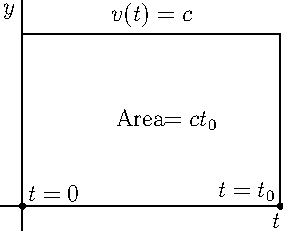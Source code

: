 size(5cm,0);
import graph;
xaxis("$t$");
yaxis("$y$");
draw((0,4)--(6,4)--(6,0));
label("$v(t) = c$",(3,4),N);
dot("$t=0$",(0,0),NE);
dot("$t=t_0$",(6,0),NW);
label("Area$= ct_0$",(2,2),E);
